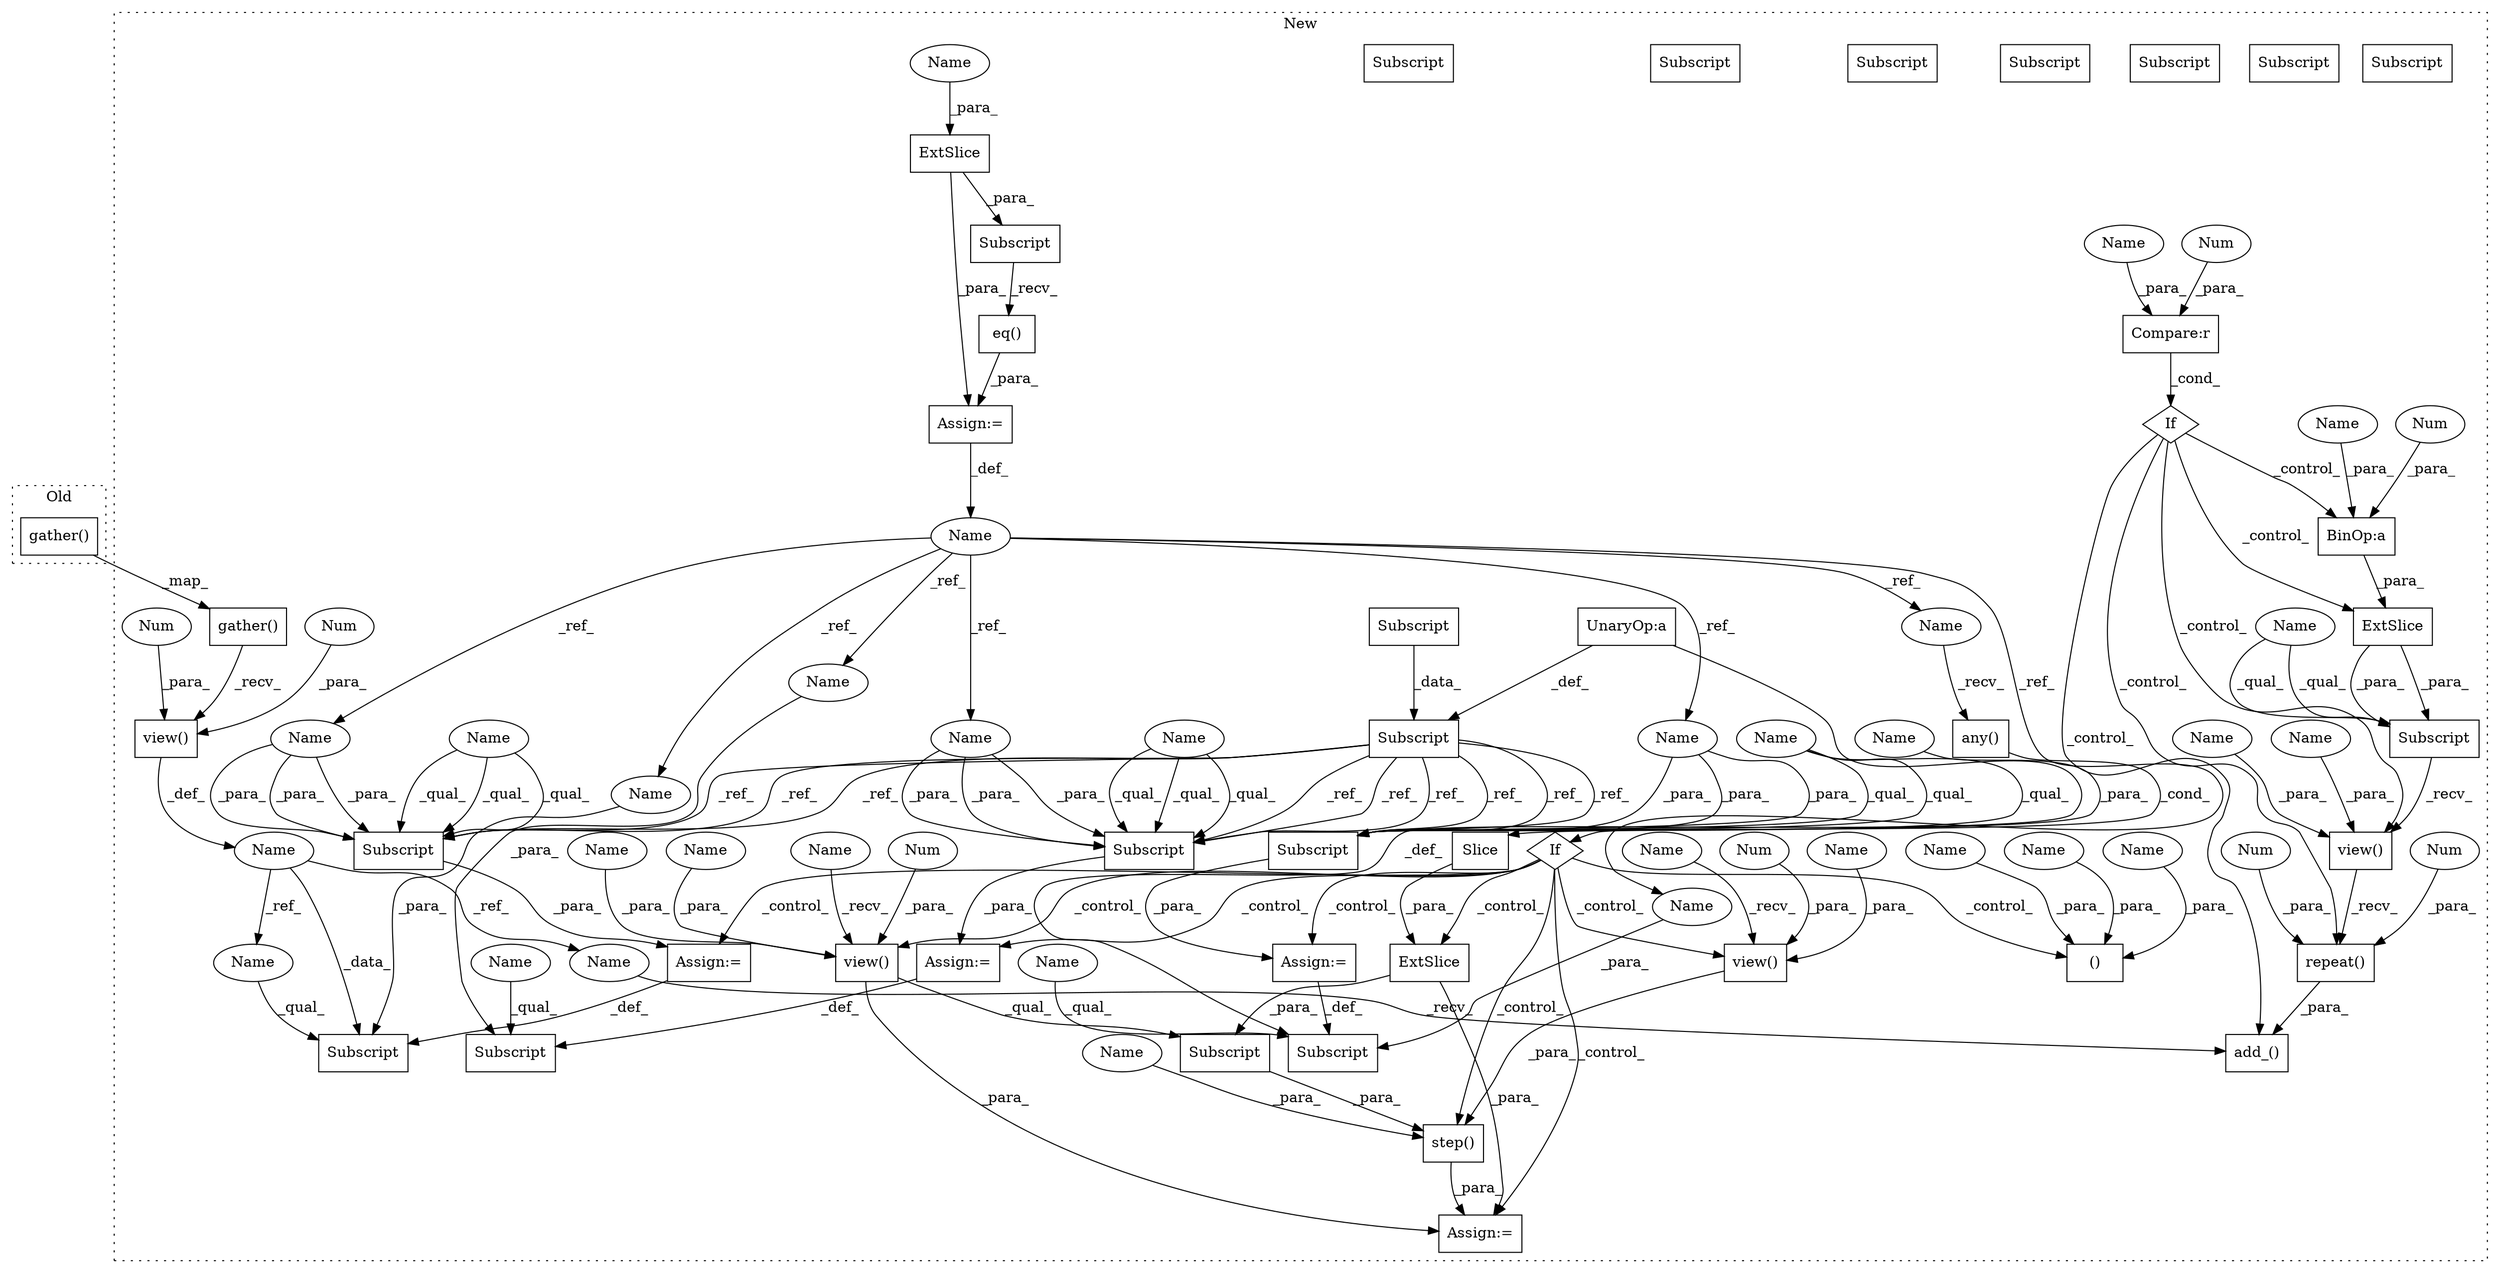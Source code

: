 digraph G {
subgraph cluster0 {
1 [label="gather()" a="75" s="15469,15518" l="38,95" shape="box"];
label = "Old";
style="dotted";
}
subgraph cluster1 {
2 [label="gather()" a="75" s="15465,15514" l="38,95" shape="box"];
3 [label="()" a="54" s="16222" l="32" shape="box"];
4 [label="If" a="96" s="15663" l="3" shape="diamond"];
5 [label="Compare:r" a="40" s="15666" l="8" shape="box"];
6 [label="Num" a="76" s="15673" l="1" shape="ellipse"];
7 [label="ExtSlice" a="85" s="16404" l="6" shape="box"];
8 [label="Subscript" a="63" s="16404,0" l="44,0" shape="box"];
9 [label="Assign:=" a="68" s="16723" l="3" shape="box"];
10 [label="step()" a="75" s="16257,16448" l="46,27" shape="box"];
11 [label="If" a="96" s="16154" l="3" shape="diamond"];
12 [label="Subscript" a="63" s="16726,0" l="34,0" shape="box"];
13 [label="Subscript" a="63" s="16535,0" l="35,0" shape="box"];
14 [label="Subscript" a="63" s="16631,0" l="36,0" shape="box"];
15 [label="UnaryOp:a" a="61" s="15260" l="9" shape="box"];
16 [label="BinOp:a" a="82" s="15800" l="3" shape="box"];
17 [label="Subscript" a="63" s="16500,0" l="32,0" shape="box"];
18 [label="Name" a="87" s="16076" l="19" shape="ellipse"];
19 [label="Subscript" a="63" s="16692,0" l="31,0" shape="box"];
20 [label="eq()" a="75" s="16098,16132" l="26,1" shape="box"];
21 [label="Subscript" a="63" s="16098,0" l="22,0" shape="box"];
22 [label="view()" a="75" s="16404,16434" l="12,1" shape="box"];
23 [label="Subscript" a="63" s="15786,0" l="19,0" shape="box"];
24 [label="view()" a="75" s="15786,15825" l="25,1" shape="box"];
25 [label="Subscript" a="63" s="12956,0" l="19,0" shape="box"];
26 [label="Subscript" a="63" s="15216,0" l="41,0" shape="box"];
27 [label="view()" a="75" s="16337,16373" l="12,1" shape="box"];
28 [label="Subscript" a="63" s="16595,0" l="33,0" shape="box"];
29 [label="view()" a="75" s="15465,15620" l="150,1" shape="box"];
30 [label="any()" a="75" s="16157" l="25" shape="box"];
31 [label="Name" a="87" s="15451" l="11" shape="ellipse"];
32 [label="add_()" a="75" s="15769,15839" l="17,1" shape="box"];
33 [label="ExtSlice" a="85" s="15786" l="6" shape="box"];
34 [label="ExtSlice" a="85" s="16098" l="13" shape="box"];
35 [label="Slice" a="80" s="16442" l="1" shape="box"];
36 [label="repeat()" a="75" s="15786,15838" l="48,1" shape="box"];
37 [label="Num" a="76" s="15803" l="1" shape="ellipse"];
38 [label="Num" a="76" s="15619" l="1" shape="ellipse"];
39 [label="Num" a="76" s="15615" l="2" shape="ellipse"];
40 [label="Num" a="76" s="15834" l="1" shape="ellipse"];
41 [label="Num" a="76" s="16354" l="2" shape="ellipse"];
42 [label="Num" a="76" s="16432" l="2" shape="ellipse"];
43 [label="Num" a="76" s="15837" l="1" shape="ellipse"];
44 [label="Assign:=" a="68" s="16095" l="3" shape="box"];
45 [label="Assign:=" a="68" s="16222" l="35" shape="box"];
46 [label="Assign:=" a="68" s="16532" l="3" shape="box"];
47 [label="Assign:=" a="68" s="16628" l="3" shape="box"];
48 [label="Name" a="87" s="16726" l="13" shape="ellipse"];
49 [label="Name" a="87" s="16241" l="13" shape="ellipse"];
50 [label="Subscript" a="63" s="16631,0" l="36,0" shape="box"];
51 [label="Subscript" a="63" s="16726,0" l="34,0" shape="box"];
52 [label="Subscript" a="63" s="16535,0" l="35,0" shape="box"];
53 [label="Name" a="87" s="16692" l="10" shape="ellipse"];
54 [label="Name" a="87" s="16535" l="14" shape="ellipse"];
55 [label="Name" a="87" s="16208" l="14" shape="ellipse"];
56 [label="Name" a="87" s="16337" l="6" shape="ellipse"];
57 [label="Name" a="87" s="16500" l="11" shape="ellipse"];
58 [label="Name" a="87" s="15769" l="11" shape="ellipse"];
59 [label="Name" a="87" s="16224" l="15" shape="ellipse"];
60 [label="Name" a="87" s="16631" l="15" shape="ellipse"];
61 [label="Name" a="87" s="16595" l="12" shape="ellipse"];
62 [label="Subscript" a="63" s="16535,0" l="35,0" shape="box"];
63 [label="Subscript" a="63" s="16631,0" l="36,0" shape="box"];
64 [label="Subscript" a="63" s="16726,0" l="34,0" shape="box"];
65 [label="Name" a="87" s="15816" l="9" shape="ellipse"];
66 [label="Name" a="87" s="16421" l="9" shape="ellipse"];
67 [label="Name" a="87" s="15811" l="3" shape="ellipse"];
68 [label="Name" a="87" s="16416" l="3" shape="ellipse"];
69 [label="Name" a="87" s="16349" l="3" shape="ellipse"];
70 [label="Subscript" a="63" s="15786,0" l="19,0" shape="box"];
71 [label="Name" a="87" s="15786" l="6" shape="ellipse"];
72 [label="Name" a="87" s="16404" l="6" shape="ellipse"];
73 [label="Name" a="87" s="15796" l="4" shape="ellipse"];
74 [label="Name" a="87" s="16303" l="4" shape="ellipse"];
75 [label="Name" a="87" s="16115" l="4" shape="ellipse"];
76 [label="Name" a="87" s="16443" l="4" shape="ellipse"];
77 [label="Name" a="87" s="15666" l="4" shape="ellipse"];
78 [label="Name" a="87" s="16608" l="19" shape="ellipse"];
79 [label="Name" a="87" s="16647" l="19" shape="ellipse"];
80 [label="Name" a="87" s="16512" l="19" shape="ellipse"];
81 [label="Name" a="87" s="16703" l="19" shape="ellipse"];
82 [label="Name" a="87" s="16740" l="19" shape="ellipse"];
83 [label="Name" a="87" s="16157" l="19" shape="ellipse"];
84 [label="Name" a="87" s="16550" l="19" shape="ellipse"];
label = "New";
style="dotted";
}
1 -> 2 [label="_map_"];
2 -> 29 [label="_recv_"];
4 -> 33 [label="_control_"];
4 -> 32 [label="_control_"];
4 -> 24 [label="_control_"];
4 -> 16 [label="_control_"];
4 -> 36 [label="_control_"];
5 -> 4 [label="_cond_"];
6 -> 5 [label="_para_"];
7 -> 8 [label="_para_"];
7 -> 45 [label="_para_"];
8 -> 10 [label="_para_"];
9 -> 19 [label="_def_"];
10 -> 45 [label="_para_"];
11 -> 7 [label="_control_"];
11 -> 22 [label="_control_"];
11 -> 3 [label="_control_"];
11 -> 45 [label="_control_"];
11 -> 47 [label="_control_"];
11 -> 46 [label="_control_"];
11 -> 9 [label="_control_"];
11 -> 10 [label="_control_"];
11 -> 27 [label="_control_"];
15 -> 19 [label="_def_"];
15 -> 26 [label="_def_"];
16 -> 33 [label="_para_"];
18 -> 82 [label="_ref_"];
18 -> 83 [label="_ref_"];
18 -> 78 [label="_ref_"];
18 -> 80 [label="_ref_"];
18 -> 81 [label="_ref_"];
18 -> 79 [label="_ref_"];
18 -> 84 [label="_ref_"];
20 -> 44 [label="_para_"];
21 -> 20 [label="_recv_"];
22 -> 8 [label="_qual_"];
22 -> 45 [label="_para_"];
24 -> 36 [label="_recv_"];
25 -> 26 [label="_data_"];
26 -> 62 [label="_ref_"];
26 -> 62 [label="_ref_"];
26 -> 63 [label="_ref_"];
26 -> 64 [label="_ref_"];
26 -> 63 [label="_ref_"];
26 -> 62 [label="_ref_"];
26 -> 63 [label="_ref_"];
26 -> 64 [label="_ref_"];
26 -> 64 [label="_ref_"];
27 -> 10 [label="_para_"];
29 -> 31 [label="_def_"];
30 -> 11 [label="_cond_"];
31 -> 57 [label="_ref_"];
31 -> 58 [label="_ref_"];
31 -> 17 [label="_data_"];
33 -> 70 [label="_para_"];
33 -> 70 [label="_para_"];
34 -> 44 [label="_para_"];
34 -> 21 [label="_para_"];
35 -> 7 [label="_para_"];
36 -> 32 [label="_para_"];
37 -> 16 [label="_para_"];
38 -> 29 [label="_para_"];
39 -> 29 [label="_para_"];
40 -> 36 [label="_para_"];
41 -> 27 [label="_para_"];
42 -> 22 [label="_para_"];
43 -> 36 [label="_para_"];
44 -> 18 [label="_def_"];
46 -> 17 [label="_def_"];
47 -> 28 [label="_def_"];
48 -> 64 [label="_qual_"];
48 -> 64 [label="_qual_"];
48 -> 64 [label="_qual_"];
49 -> 3 [label="_para_"];
53 -> 19 [label="_qual_"];
54 -> 62 [label="_qual_"];
54 -> 62 [label="_qual_"];
54 -> 62 [label="_qual_"];
55 -> 3 [label="_para_"];
56 -> 27 [label="_recv_"];
57 -> 17 [label="_qual_"];
58 -> 32 [label="_recv_"];
59 -> 3 [label="_para_"];
60 -> 63 [label="_qual_"];
60 -> 63 [label="_qual_"];
60 -> 63 [label="_qual_"];
61 -> 28 [label="_qual_"];
62 -> 46 [label="_para_"];
63 -> 47 [label="_para_"];
64 -> 9 [label="_para_"];
65 -> 24 [label="_para_"];
66 -> 22 [label="_para_"];
67 -> 24 [label="_para_"];
68 -> 22 [label="_para_"];
69 -> 27 [label="_para_"];
70 -> 24 [label="_recv_"];
71 -> 70 [label="_qual_"];
71 -> 70 [label="_qual_"];
72 -> 22 [label="_recv_"];
73 -> 16 [label="_para_"];
74 -> 10 [label="_para_"];
75 -> 34 [label="_para_"];
76 -> 35 [label="_para_"];
77 -> 5 [label="_para_"];
78 -> 28 [label="_para_"];
79 -> 63 [label="_para_"];
79 -> 63 [label="_para_"];
79 -> 63 [label="_para_"];
80 -> 17 [label="_para_"];
81 -> 19 [label="_para_"];
82 -> 64 [label="_para_"];
82 -> 64 [label="_para_"];
82 -> 64 [label="_para_"];
83 -> 30 [label="_recv_"];
84 -> 62 [label="_para_"];
84 -> 62 [label="_para_"];
84 -> 62 [label="_para_"];
}